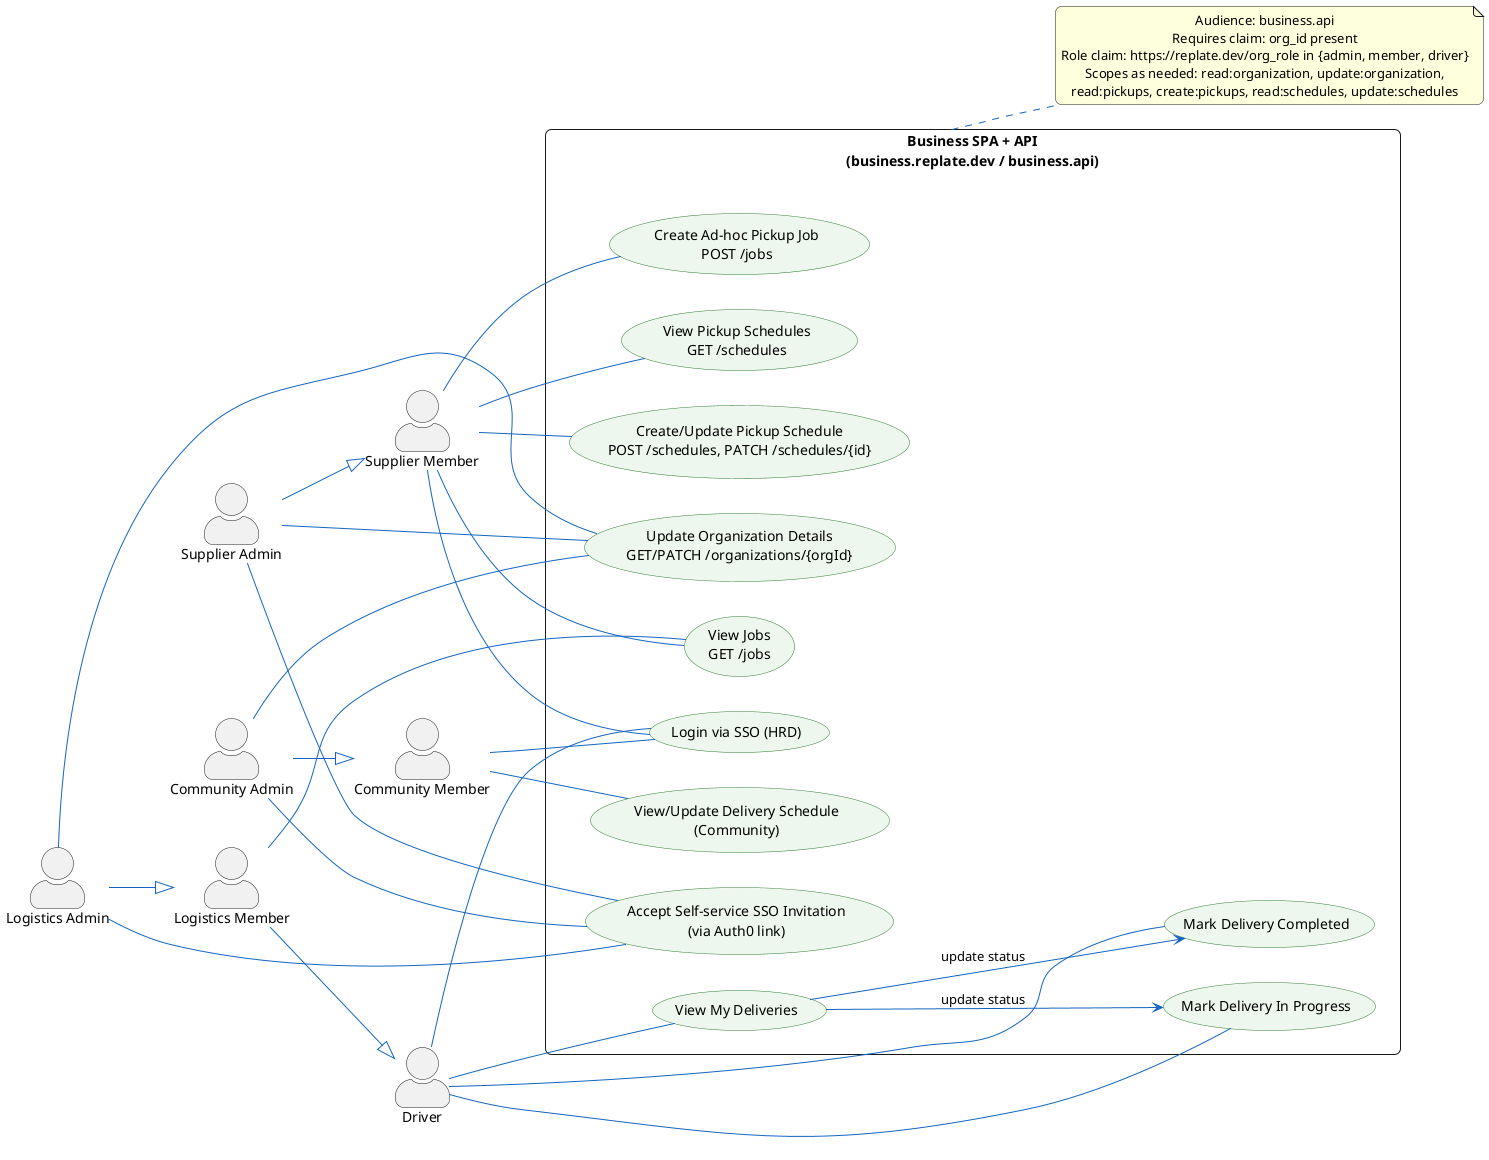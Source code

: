 @startuml
left to right direction
skinparam usecase {
  BackgroundColor #EEF7EE
  BorderColor #2E7D32
  ArrowColor #1565C0
}
skinparam actorStyle awesome
skinparam shadowing false
skinparam roundcorner 12
skinparam DefaultTextAlignment center

' Actors in Business domain
actor "Supplier Admin" as SupplierAdmin
actor "Supplier Member" as SupplierMember
actor "Logistics Member" as LogisticsMember
actor "Logistics Admin" as LogisticsAdmin
actor Driver
actor "Community Admin" as CommunityAdmin
actor "Community Member" as CommunityMember

CommunityAdmin --|> CommunityMember
SupplierAdmin --|> SupplierMember
LogisticsAdmin --|> LogisticsMember
LogisticsMember --|> Driver

rectangle "Business SPA + API\n(business.replate.dev / business.api)" as System {
  usecase "Login via SSO (HRD)" as UCLogin

  usecase "View Jobs\nGET /jobs" as UCViewJobs
  usecase "Create Ad-hoc Pickup Job\nPOST /jobs" as UCCreateJob

  usecase "View Pickup Schedules\nGET /schedules" as UCViewSchedules
  usecase "Create/Update Pickup Schedule\nPOST /schedules, PATCH /schedules/{id}" as UCManageSchedules

  usecase "View/Update Delivery Schedule\n(Community)" as UCManageDeliverySchedules

  usecase "Update Organization Details\nGET/PATCH /organizations/{orgId}" as UCUpdateOrg

  usecase "View My Deliveries" as UCDriverView
  usecase "Mark Delivery In Progress" as UCInProgress
  usecase "Mark Delivery Completed" as UCCompleted

  usecase "Accept Self-service SSO Invitation\n(via Auth0 link)" as UCAcceptSSO
'  usecase "Update Logistics Company Details" as UCUpdateLogistics
}

' Auth and access rules (claims/scopes)
note right of System
  Audience: business.api
  Requires claim: org_id present
  Role claim: https://replate.dev/org_role in {admin, member, driver}
  Scopes as needed: read:organization, update:organization,
  read:pickups, create:pickups, read:schedules, update:schedules
end note

' Login applies to all personas
' SupplierAdmin -- UCLogin
SupplierMember -- UCLogin
' LogisticsMember -- UCLogin
' LogisticsAdmin -- UCLogin
Driver -- UCLogin
' CommunityAdmin -- UCLogin
CommunityMember -- UCLogin

' Jobs
' SupplierAdmin -- UCViewJobs
SupplierMember -- UCViewJobs
LogisticsMember -- UCViewJobs
' LogisticsAdmin -- UCViewJobs
Driver -- UCDriverView

' SupplierAdmin -- UCCreateJob
SupplierMember -- UCCreateJob

' Schedules (Pickup schedules for Suppliers)
' SupplierAdmin -- UCViewSchedules
SupplierMember -- UCViewSchedules
' SupplierAdmin -- UCManageSchedules
SupplierMember -- UCManageSchedules

' Delivery schedules for Communities
' CommunityAdmin -- UCManageDeliverySchedules
CommunityMember -- UCManageDeliverySchedules

' Organization details
SupplierAdmin -- UCUpdateOrg
LogisticsAdmin -- UCUpdateOrg
CommunityAdmin -- UCUpdateOrg

' Driver workflow
UCDriverView --> UCInProgress : update status
UCDriverView --> UCCompleted : update status
Driver -- UCInProgress
Driver -- UCCompleted

' Self-service SSO invitation acceptance
SupplierAdmin -- UCAcceptSSO
LogisticsAdmin -- UCAcceptSSO
CommunityAdmin -- UCAcceptSSO

' Logistics-specific maintenance
' LogisticsAdmin -- UCUpdateLogistics

@enduml
